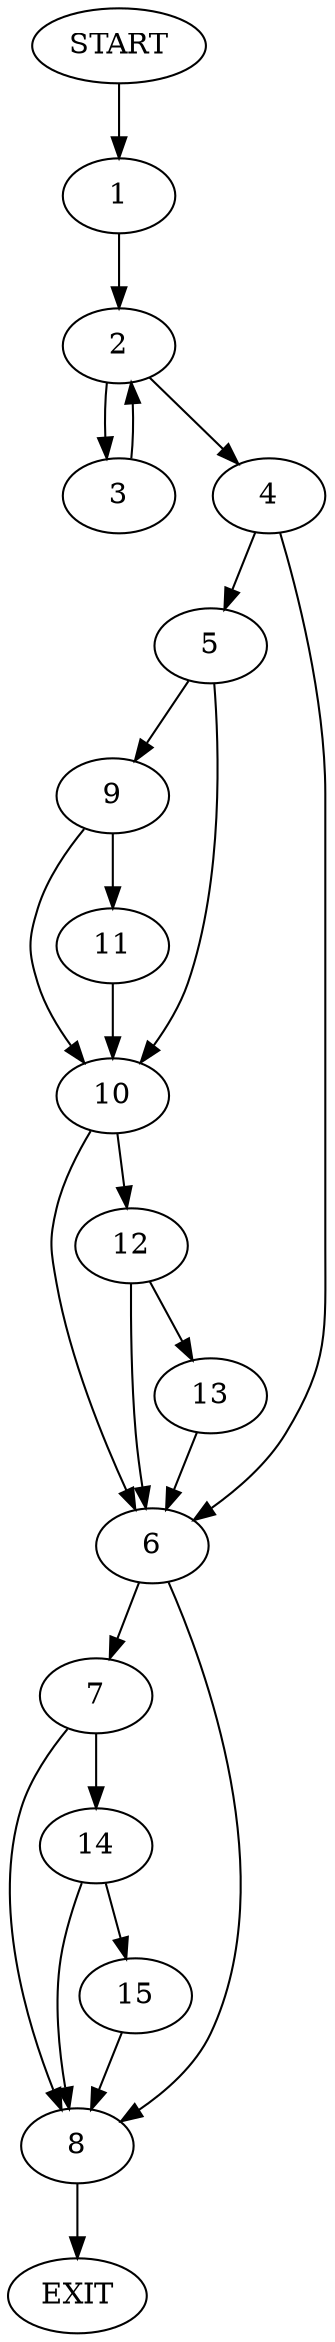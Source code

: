 digraph {
0 [label="START"];
1;
2;
3;
4;
5;
6;
7;
8;
9;
10;
11;
12;
13;
14;
15;
16 [label="EXIT"];
0 -> 1;
1 -> 2;
2 -> 3;
2 -> 4;
3 -> 2;
4 -> 5;
4 -> 6;
6 -> 7;
6 -> 8;
5 -> 9;
5 -> 10;
9 -> 11;
9 -> 10;
10 -> 6;
10 -> 12;
11 -> 10;
12 -> 13;
12 -> 6;
13 -> 6;
8 -> 16;
7 -> 14;
7 -> 8;
14 -> 15;
14 -> 8;
15 -> 8;
}